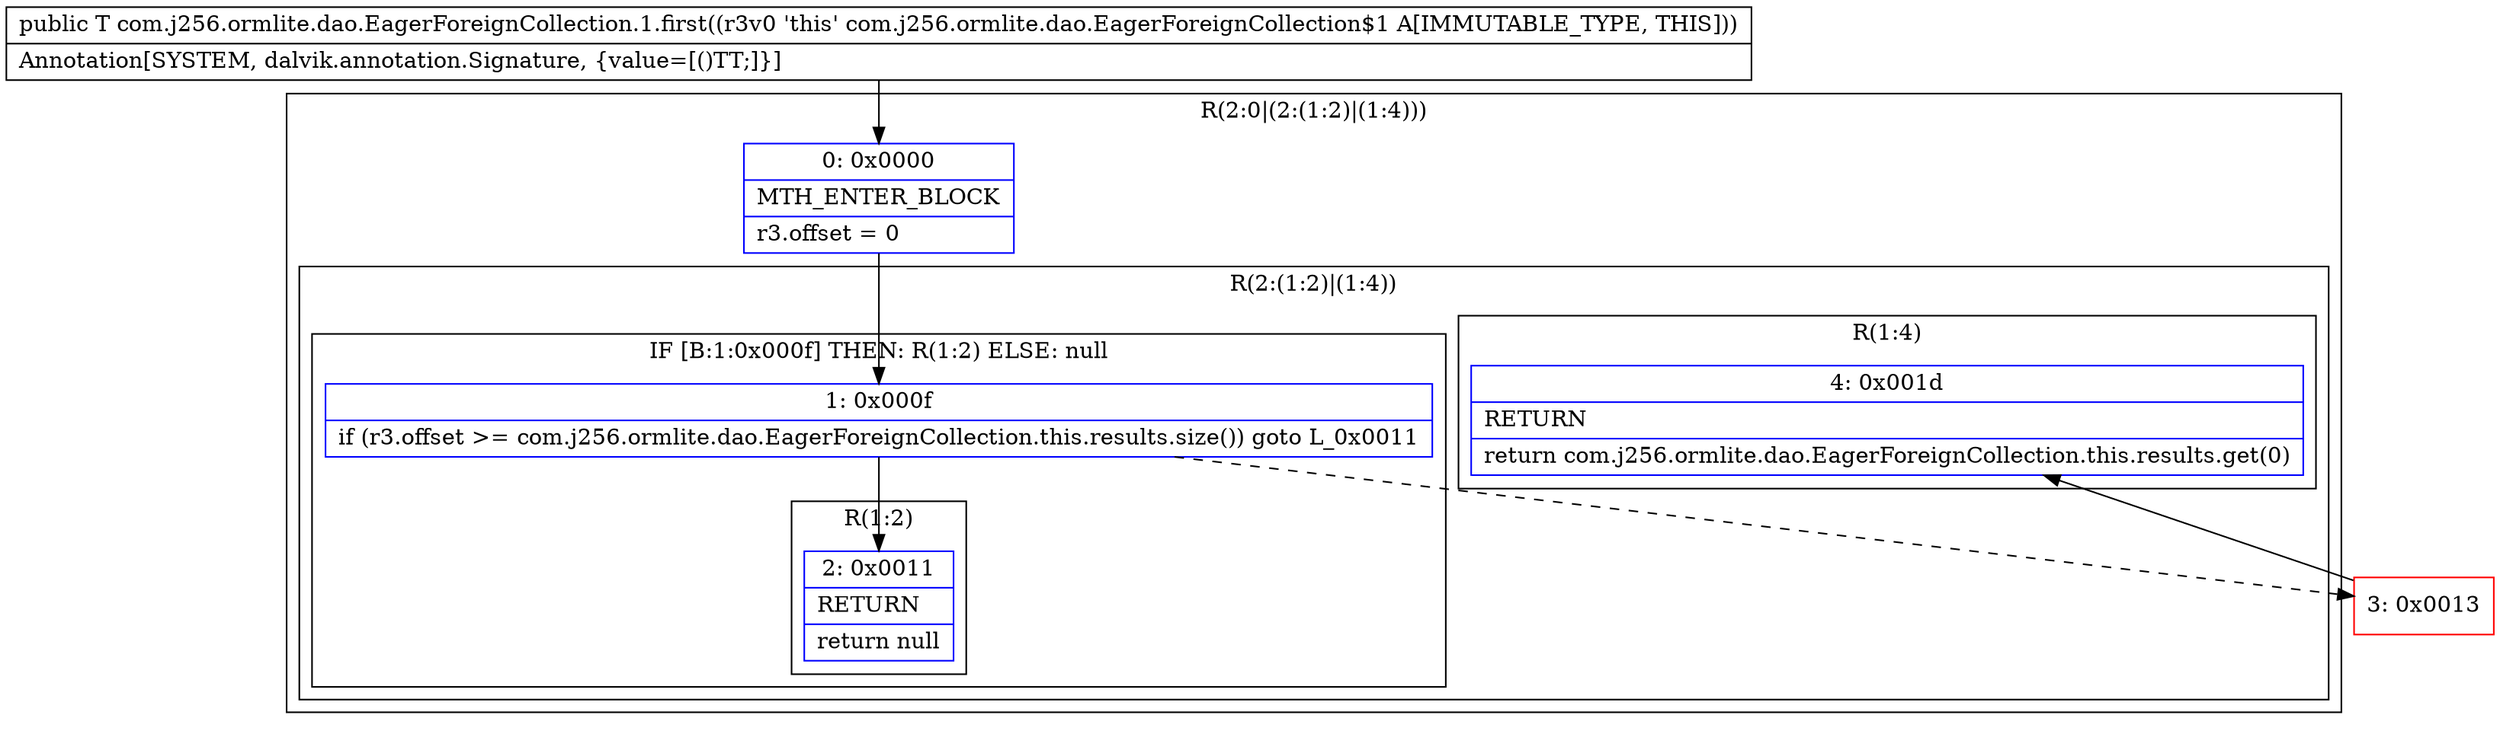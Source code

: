 digraph "CFG forcom.j256.ormlite.dao.EagerForeignCollection.1.first()Ljava\/lang\/Object;" {
subgraph cluster_Region_553771149 {
label = "R(2:0|(2:(1:2)|(1:4)))";
node [shape=record,color=blue];
Node_0 [shape=record,label="{0\:\ 0x0000|MTH_ENTER_BLOCK\l|r3.offset = 0\l}"];
subgraph cluster_Region_1746977287 {
label = "R(2:(1:2)|(1:4))";
node [shape=record,color=blue];
subgraph cluster_IfRegion_49511040 {
label = "IF [B:1:0x000f] THEN: R(1:2) ELSE: null";
node [shape=record,color=blue];
Node_1 [shape=record,label="{1\:\ 0x000f|if (r3.offset \>= com.j256.ormlite.dao.EagerForeignCollection.this.results.size()) goto L_0x0011\l}"];
subgraph cluster_Region_1904074650 {
label = "R(1:2)";
node [shape=record,color=blue];
Node_2 [shape=record,label="{2\:\ 0x0011|RETURN\l|return null\l}"];
}
}
subgraph cluster_Region_1607879856 {
label = "R(1:4)";
node [shape=record,color=blue];
Node_4 [shape=record,label="{4\:\ 0x001d|RETURN\l|return com.j256.ormlite.dao.EagerForeignCollection.this.results.get(0)\l}"];
}
}
}
Node_3 [shape=record,color=red,label="{3\:\ 0x0013}"];
MethodNode[shape=record,label="{public T com.j256.ormlite.dao.EagerForeignCollection.1.first((r3v0 'this' com.j256.ormlite.dao.EagerForeignCollection$1 A[IMMUTABLE_TYPE, THIS]))  | Annotation[SYSTEM, dalvik.annotation.Signature, \{value=[()TT;]\}]\l}"];
MethodNode -> Node_0;
Node_0 -> Node_1;
Node_1 -> Node_2;
Node_1 -> Node_3[style=dashed];
Node_3 -> Node_4;
}

